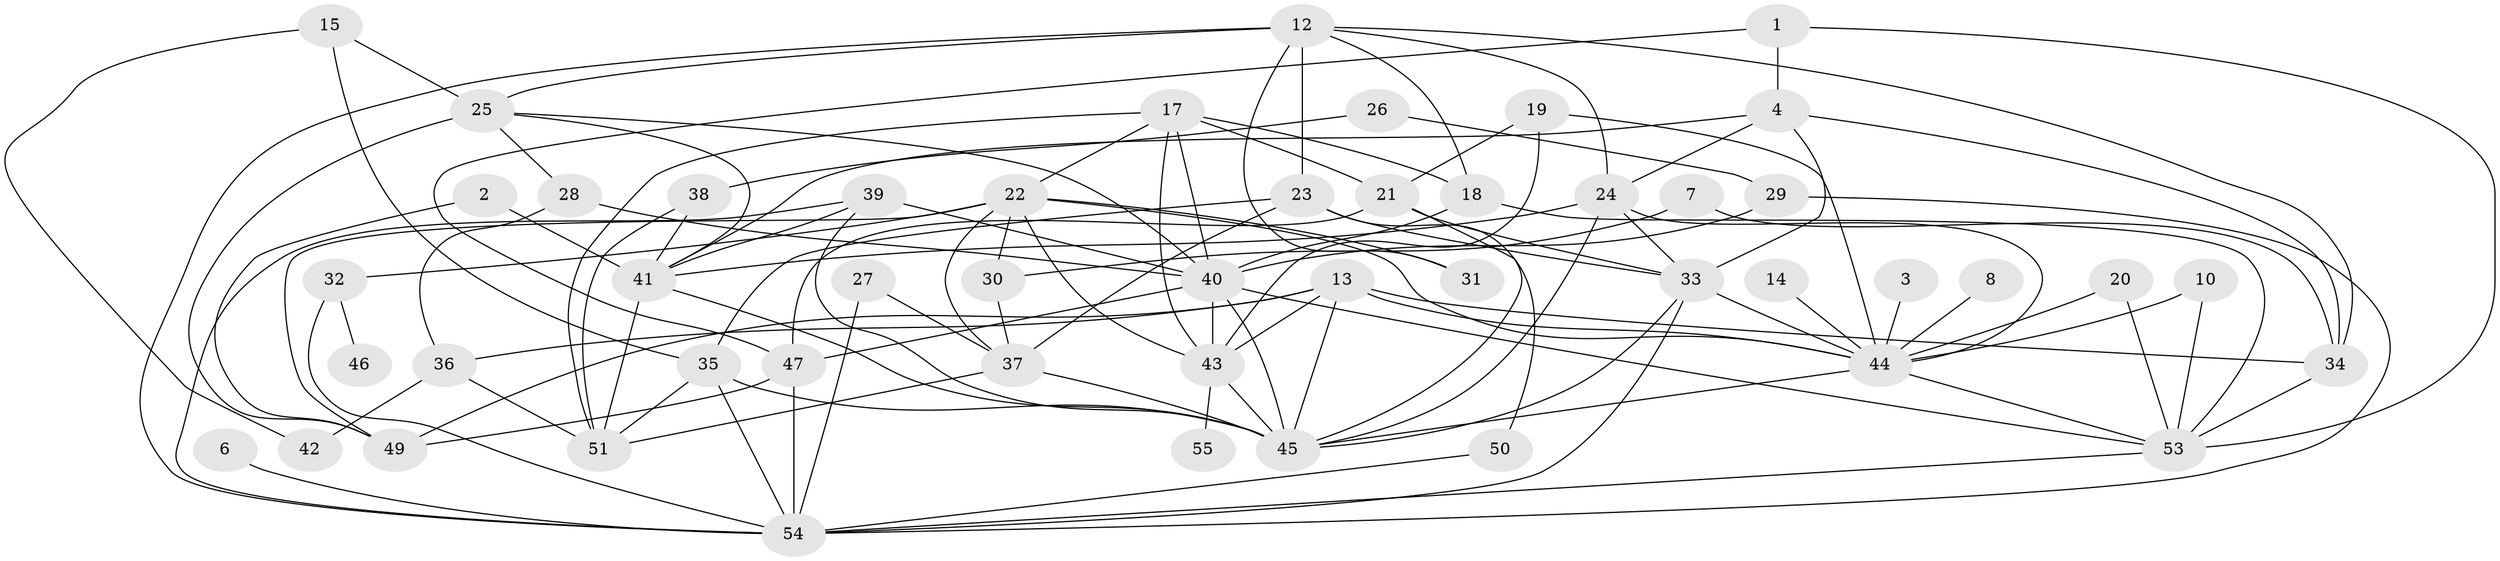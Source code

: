// original degree distribution, {3: 0.18181818181818182, 2: 0.2636363636363636, 4: 0.14545454545454545, 1: 0.16363636363636364, 5: 0.1, 8: 0.00909090909090909, 0: 0.03636363636363636, 7: 0.06363636363636363, 6: 0.03636363636363636}
// Generated by graph-tools (version 1.1) at 2025/49/03/09/25 03:49:04]
// undirected, 49 vertices, 110 edges
graph export_dot {
graph [start="1"]
  node [color=gray90,style=filled];
  1;
  2;
  3;
  4;
  6;
  7;
  8;
  10;
  12;
  13;
  14;
  15;
  17;
  18;
  19;
  20;
  21;
  22;
  23;
  24;
  25;
  26;
  27;
  28;
  29;
  30;
  31;
  32;
  33;
  34;
  35;
  36;
  37;
  38;
  39;
  40;
  41;
  42;
  43;
  44;
  45;
  46;
  47;
  49;
  50;
  51;
  53;
  54;
  55;
  1 -- 4 [weight=1.0];
  1 -- 47 [weight=1.0];
  1 -- 53 [weight=1.0];
  2 -- 41 [weight=1.0];
  2 -- 49 [weight=1.0];
  3 -- 44 [weight=1.0];
  4 -- 24 [weight=1.0];
  4 -- 33 [weight=1.0];
  4 -- 34 [weight=1.0];
  4 -- 41 [weight=1.0];
  6 -- 54 [weight=1.0];
  7 -- 30 [weight=1.0];
  7 -- 34 [weight=1.0];
  8 -- 44 [weight=1.0];
  10 -- 44 [weight=1.0];
  10 -- 53 [weight=1.0];
  12 -- 18 [weight=1.0];
  12 -- 23 [weight=1.0];
  12 -- 24 [weight=1.0];
  12 -- 25 [weight=1.0];
  12 -- 31 [weight=1.0];
  12 -- 34 [weight=1.0];
  12 -- 54 [weight=1.0];
  13 -- 34 [weight=1.0];
  13 -- 36 [weight=1.0];
  13 -- 43 [weight=1.0];
  13 -- 44 [weight=1.0];
  13 -- 45 [weight=1.0];
  13 -- 49 [weight=1.0];
  14 -- 44 [weight=1.0];
  15 -- 25 [weight=1.0];
  15 -- 35 [weight=1.0];
  15 -- 42 [weight=1.0];
  17 -- 18 [weight=1.0];
  17 -- 21 [weight=1.0];
  17 -- 22 [weight=1.0];
  17 -- 40 [weight=2.0];
  17 -- 43 [weight=1.0];
  17 -- 51 [weight=1.0];
  18 -- 40 [weight=1.0];
  18 -- 53 [weight=1.0];
  19 -- 21 [weight=1.0];
  19 -- 43 [weight=1.0];
  19 -- 44 [weight=1.0];
  20 -- 44 [weight=1.0];
  20 -- 53 [weight=1.0];
  21 -- 33 [weight=1.0];
  21 -- 45 [weight=1.0];
  21 -- 47 [weight=1.0];
  22 -- 30 [weight=1.0];
  22 -- 31 [weight=1.0];
  22 -- 32 [weight=1.0];
  22 -- 37 [weight=1.0];
  22 -- 43 [weight=1.0];
  22 -- 44 [weight=1.0];
  22 -- 49 [weight=1.0];
  23 -- 33 [weight=1.0];
  23 -- 35 [weight=1.0];
  23 -- 37 [weight=1.0];
  23 -- 50 [weight=1.0];
  24 -- 33 [weight=1.0];
  24 -- 41 [weight=1.0];
  24 -- 44 [weight=1.0];
  24 -- 45 [weight=1.0];
  25 -- 28 [weight=1.0];
  25 -- 40 [weight=2.0];
  25 -- 41 [weight=1.0];
  25 -- 49 [weight=1.0];
  26 -- 29 [weight=1.0];
  26 -- 38 [weight=1.0];
  27 -- 37 [weight=1.0];
  27 -- 54 [weight=1.0];
  28 -- 36 [weight=1.0];
  28 -- 40 [weight=1.0];
  29 -- 40 [weight=1.0];
  29 -- 54 [weight=1.0];
  30 -- 37 [weight=1.0];
  32 -- 46 [weight=1.0];
  32 -- 54 [weight=1.0];
  33 -- 44 [weight=1.0];
  33 -- 45 [weight=1.0];
  33 -- 54 [weight=1.0];
  34 -- 53 [weight=1.0];
  35 -- 45 [weight=1.0];
  35 -- 51 [weight=1.0];
  35 -- 54 [weight=1.0];
  36 -- 42 [weight=1.0];
  36 -- 51 [weight=1.0];
  37 -- 45 [weight=1.0];
  37 -- 51 [weight=1.0];
  38 -- 41 [weight=1.0];
  38 -- 51 [weight=1.0];
  39 -- 40 [weight=1.0];
  39 -- 41 [weight=1.0];
  39 -- 45 [weight=1.0];
  39 -- 54 [weight=1.0];
  40 -- 43 [weight=1.0];
  40 -- 45 [weight=1.0];
  40 -- 47 [weight=1.0];
  40 -- 53 [weight=1.0];
  41 -- 45 [weight=1.0];
  41 -- 51 [weight=1.0];
  43 -- 45 [weight=1.0];
  43 -- 55 [weight=1.0];
  44 -- 45 [weight=1.0];
  44 -- 53 [weight=1.0];
  47 -- 49 [weight=1.0];
  47 -- 54 [weight=1.0];
  50 -- 54 [weight=1.0];
  53 -- 54 [weight=1.0];
}
